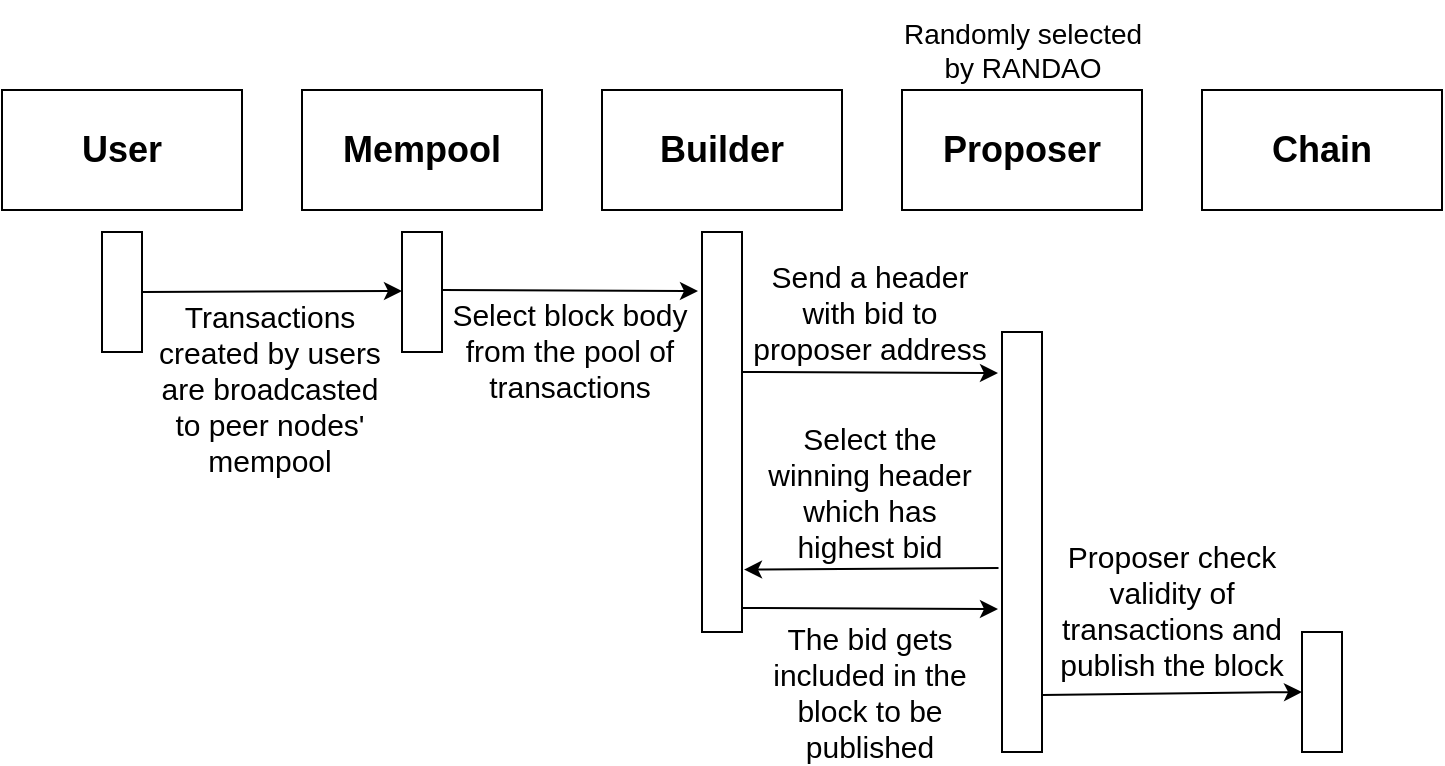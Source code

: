 <mxfile version="24.3.1" type="github">
  <diagram name="Page-1" id="gS1lGw4ghUpdOXam-v53">
    <mxGraphModel dx="830" dy="536" grid="1" gridSize="10" guides="1" tooltips="1" connect="1" arrows="1" fold="1" page="1" pageScale="1" pageWidth="827" pageHeight="1169" math="0" shadow="0">
      <root>
        <mxCell id="0" />
        <mxCell id="1" parent="0" />
        <mxCell id="BJs5YMrsWI-7I0nCcWpp-3" value="&lt;font style=&quot;font-size: 18px;&quot;&gt;&lt;b&gt;Mempool&lt;/b&gt;&lt;/font&gt;" style="rounded=0;whiteSpace=wrap;html=1;" parent="1" vertex="1">
          <mxGeometry x="230" y="120" width="120" height="60" as="geometry" />
        </mxCell>
        <mxCell id="BJs5YMrsWI-7I0nCcWpp-4" value="&lt;font style=&quot;font-size: 18px;&quot;&gt;&lt;b&gt;Builder&lt;/b&gt;&lt;/font&gt;" style="rounded=0;whiteSpace=wrap;html=1;" parent="1" vertex="1">
          <mxGeometry x="380" y="120" width="120" height="60" as="geometry" />
        </mxCell>
        <mxCell id="BJs5YMrsWI-7I0nCcWpp-5" value="&lt;font style=&quot;font-size: 18px;&quot;&gt;&lt;b&gt;Proposer&lt;/b&gt;&lt;/font&gt;" style="rounded=0;whiteSpace=wrap;html=1;" parent="1" vertex="1">
          <mxGeometry x="530" y="120" width="120" height="60" as="geometry" />
        </mxCell>
        <mxCell id="BJs5YMrsWI-7I0nCcWpp-6" value="" style="endArrow=classic;html=1;rounded=0;exitX=1;exitY=0.5;exitDx=0;exitDy=0;" parent="1" source="QJzAAvv34o0oOycXektx-2" edge="1">
          <mxGeometry width="50" height="50" relative="1" as="geometry">
            <mxPoint x="160" y="221" as="sourcePoint" />
            <mxPoint x="280" y="220.5" as="targetPoint" />
          </mxGeometry>
        </mxCell>
        <mxCell id="BJs5YMrsWI-7I0nCcWpp-8" value="" style="rounded=0;whiteSpace=wrap;html=1;" parent="1" vertex="1">
          <mxGeometry x="280" y="191" width="20" height="60" as="geometry" />
        </mxCell>
        <mxCell id="BJs5YMrsWI-7I0nCcWpp-10" value="&lt;font style=&quot;font-size: 15px;&quot;&gt;Transactions created by users are broadcasted to peer nodes&#39; mempool&lt;/font&gt;" style="rounded=0;whiteSpace=wrap;html=1;strokeColor=none;fillColor=none;" parent="1" vertex="1">
          <mxGeometry x="154" y="244" width="120" height="50" as="geometry" />
        </mxCell>
        <mxCell id="BJs5YMrsWI-7I0nCcWpp-11" value="" style="endArrow=classic;html=1;rounded=0;entryX=-0.1;entryY=0.158;entryDx=0;entryDy=0;entryPerimeter=0;" parent="1" edge="1">
          <mxGeometry width="50" height="50" relative="1" as="geometry">
            <mxPoint x="300" y="220" as="sourcePoint" />
            <mxPoint x="428" y="220.52" as="targetPoint" />
          </mxGeometry>
        </mxCell>
        <mxCell id="BJs5YMrsWI-7I0nCcWpp-12" value="" style="rounded=0;whiteSpace=wrap;html=1;" parent="1" vertex="1">
          <mxGeometry x="430" y="191" width="20" height="200" as="geometry" />
        </mxCell>
        <mxCell id="BJs5YMrsWI-7I0nCcWpp-13" value="&lt;font style=&quot;font-size: 15px;&quot;&gt;Select block body from the pool of transactions&lt;/font&gt;" style="rounded=0;whiteSpace=wrap;html=1;strokeColor=none;fillColor=none;" parent="1" vertex="1">
          <mxGeometry x="304" y="230" width="120" height="40" as="geometry" />
        </mxCell>
        <mxCell id="BJs5YMrsWI-7I0nCcWpp-14" value="&lt;font style=&quot;font-size: 15px;&quot;&gt;Send a header with bid to proposer address&lt;/font&gt;" style="rounded=0;whiteSpace=wrap;html=1;strokeColor=none;fillColor=none;" parent="1" vertex="1">
          <mxGeometry x="454" y="211" width="120" height="40" as="geometry" />
        </mxCell>
        <mxCell id="BJs5YMrsWI-7I0nCcWpp-15" value="" style="endArrow=classic;html=1;rounded=0;entryX=-0.1;entryY=0.158;entryDx=0;entryDy=0;entryPerimeter=0;" parent="1" edge="1">
          <mxGeometry width="50" height="50" relative="1" as="geometry">
            <mxPoint x="450" y="261" as="sourcePoint" />
            <mxPoint x="578" y="261.5" as="targetPoint" />
          </mxGeometry>
        </mxCell>
        <mxCell id="BJs5YMrsWI-7I0nCcWpp-16" value="" style="rounded=0;whiteSpace=wrap;html=1;" parent="1" vertex="1">
          <mxGeometry x="580" y="241" width="20" height="210" as="geometry" />
        </mxCell>
        <mxCell id="BJs5YMrsWI-7I0nCcWpp-17" value="" style="endArrow=classic;html=1;rounded=0;exitX=-0.137;exitY=0.58;exitDx=0;exitDy=0;exitPerimeter=0;" parent="1" edge="1">
          <mxGeometry width="50" height="50" relative="1" as="geometry">
            <mxPoint x="578.26" y="359.0" as="sourcePoint" />
            <mxPoint x="451" y="359.8" as="targetPoint" />
          </mxGeometry>
        </mxCell>
        <mxCell id="BJs5YMrsWI-7I0nCcWpp-18" value="&lt;font style=&quot;font-size: 15px;&quot;&gt;Select the winning header which has highest bid&lt;/font&gt;" style="rounded=0;whiteSpace=wrap;html=1;strokeColor=none;fillColor=none;" parent="1" vertex="1">
          <mxGeometry x="454" y="301" width="120" height="40" as="geometry" />
        </mxCell>
        <mxCell id="BJs5YMrsWI-7I0nCcWpp-19" value="" style="endArrow=classic;html=1;rounded=0;entryX=0;entryY=0.5;entryDx=0;entryDy=0;exitX=1;exitY=0.864;exitDx=0;exitDy=0;exitPerimeter=0;" parent="1" source="BJs5YMrsWI-7I0nCcWpp-16" target="BJs5YMrsWI-7I0nCcWpp-21" edge="1">
          <mxGeometry width="50" height="50" relative="1" as="geometry">
            <mxPoint x="610" y="421" as="sourcePoint" />
            <mxPoint x="710" y="421" as="targetPoint" />
          </mxGeometry>
        </mxCell>
        <mxCell id="BJs5YMrsWI-7I0nCcWpp-20" value="&lt;font style=&quot;font-size: 18px;&quot;&gt;&lt;b&gt;Chain&lt;/b&gt;&lt;/font&gt;" style="rounded=0;whiteSpace=wrap;html=1;" parent="1" vertex="1">
          <mxGeometry x="680" y="120" width="120" height="60" as="geometry" />
        </mxCell>
        <mxCell id="BJs5YMrsWI-7I0nCcWpp-21" value="" style="rounded=0;whiteSpace=wrap;html=1;" parent="1" vertex="1">
          <mxGeometry x="730" y="391" width="20" height="60" as="geometry" />
        </mxCell>
        <mxCell id="BJs5YMrsWI-7I0nCcWpp-22" value="&lt;font style=&quot;font-size: 15px;&quot;&gt;Proposer check validity of transactions and publish the block&lt;/font&gt;" style="rounded=0;whiteSpace=wrap;html=1;strokeColor=none;fillColor=none;" parent="1" vertex="1">
          <mxGeometry x="600" y="360" width="130" height="40" as="geometry" />
        </mxCell>
        <mxCell id="BJs5YMrsWI-7I0nCcWpp-23" value="&lt;font style=&quot;font-size: 15px;&quot;&gt;The bid gets included in the block to be published&lt;/font&gt;" style="rounded=0;whiteSpace=wrap;html=1;strokeColor=none;fillColor=none;" parent="1" vertex="1">
          <mxGeometry x="454" y="401" width="120" height="40" as="geometry" />
        </mxCell>
        <mxCell id="BJs5YMrsWI-7I0nCcWpp-24" value="" style="endArrow=classic;html=1;rounded=0;entryX=-0.1;entryY=0.158;entryDx=0;entryDy=0;entryPerimeter=0;" parent="1" edge="1">
          <mxGeometry width="50" height="50" relative="1" as="geometry">
            <mxPoint x="450" y="379" as="sourcePoint" />
            <mxPoint x="578" y="379.5" as="targetPoint" />
          </mxGeometry>
        </mxCell>
        <mxCell id="QJzAAvv34o0oOycXektx-1" value="&lt;font style=&quot;font-size: 18px;&quot;&gt;&lt;b&gt;User&lt;/b&gt;&lt;/font&gt;" style="rounded=0;whiteSpace=wrap;html=1;" parent="1" vertex="1">
          <mxGeometry x="80" y="120" width="120" height="60" as="geometry" />
        </mxCell>
        <mxCell id="QJzAAvv34o0oOycXektx-2" value="" style="rounded=0;whiteSpace=wrap;html=1;" parent="1" vertex="1">
          <mxGeometry x="130" y="191" width="20" height="60" as="geometry" />
        </mxCell>
        <mxCell id="QJzAAvv34o0oOycXektx-3" value="&lt;font style=&quot;font-size: 14px;&quot;&gt;Randomly selected&lt;br&gt;by RANDAO&lt;/font&gt;" style="text;html=1;align=center;verticalAlign=middle;resizable=0;points=[];autosize=1;strokeColor=none;fillColor=none;" parent="1" vertex="1">
          <mxGeometry x="520" y="75" width="140" height="50" as="geometry" />
        </mxCell>
      </root>
    </mxGraphModel>
  </diagram>
</mxfile>
